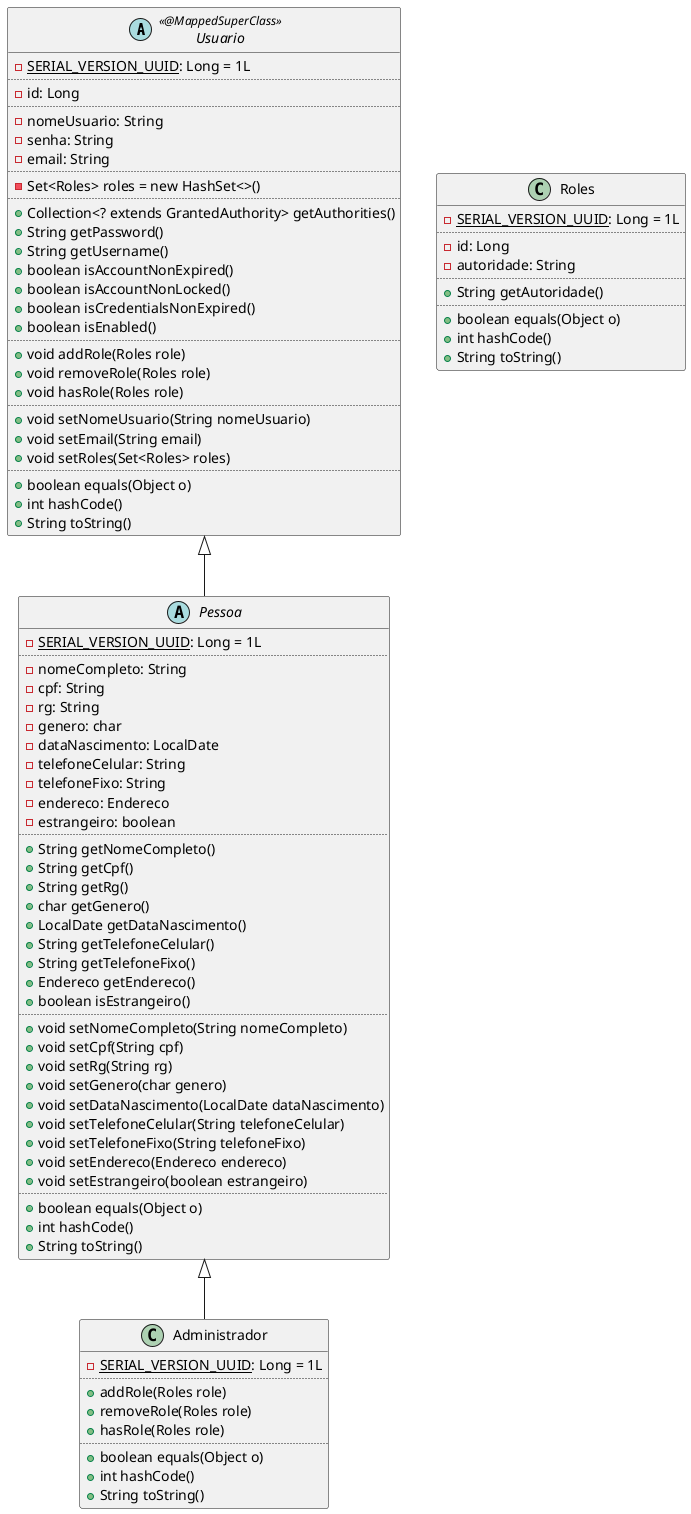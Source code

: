 @startuml

abstract class Usuario <<@MappedSuperClass>> {
    - <u>SERIAL_VERSION_UUID</u>: Long = 1L
    ..
    - id: Long
    ..
    - nomeUsuario: String
    - senha: String
    - email: String
    ..
    - Set<Roles> roles = new HashSet<>()
    ..
    + Collection<? extends GrantedAuthority> getAuthorities()
    + String getPassword()
    + String getUsername()
    + boolean isAccountNonExpired()
    + boolean isAccountNonLocked()
    + boolean isCredentialsNonExpired()
    + boolean isEnabled()
    ..
    + void addRole(Roles role)
    + void removeRole(Roles role)
    + void hasRole(Roles role)
    ..
    + void setNomeUsuario(String nomeUsuario)
    + void setEmail(String email)
    + void setRoles(Set<Roles> roles)
    ..
    + boolean equals(Object o)
    + int hashCode()
    + String toString()
}

abstract class Pessoa extends Usuario {
    - <u>SERIAL_VERSION_UUID</u>: Long = 1L
    ..
    - nomeCompleto: String
    - cpf: String
    - rg: String
    - genero: char
    - dataNascimento: LocalDate
    - telefoneCelular: String
    - telefoneFixo: String
    - endereco: Endereco
    - estrangeiro: boolean
    ..
    + String getNomeCompleto()
    + String getCpf()
    + String getRg()
    + char getGenero()
    + LocalDate getDataNascimento()
    + String getTelefoneCelular()
    + String getTelefoneFixo()
    + Endereco getEndereco()
    + boolean isEstrangeiro()
    ..
    + void setNomeCompleto(String nomeCompleto)
    + void setCpf(String cpf)
    + void setRg(String rg)
    + void setGenero(char genero)
    + void setDataNascimento(LocalDate dataNascimento)
    + void setTelefoneCelular(String telefoneCelular)
    + void setTelefoneFixo(String telefoneFixo)
    + void setEndereco(Endereco endereco)
    + void setEstrangeiro(boolean estrangeiro)
    ..
    + boolean equals(Object o)
    + int hashCode()
    + String toString()
}

class Roles {
    - <u>SERIAL_VERSION_UUID</u>: Long = 1L
    ..
    - id: Long
    - autoridade: String
    ..
    + String getAutoridade()
    ..
    + boolean equals(Object o)
    + int hashCode()
    + String toString()
}

class Administrador extends Pessoa {
    - <u>SERIAL_VERSION_UUID</u>: Long = 1L
    ..
    + addRole(Roles role)
    + removeRole(Roles role)
    + hasRole(Roles role)
    ..
    + boolean equals(Object o)
    + int hashCode()
    + String toString()
}



@enduml
